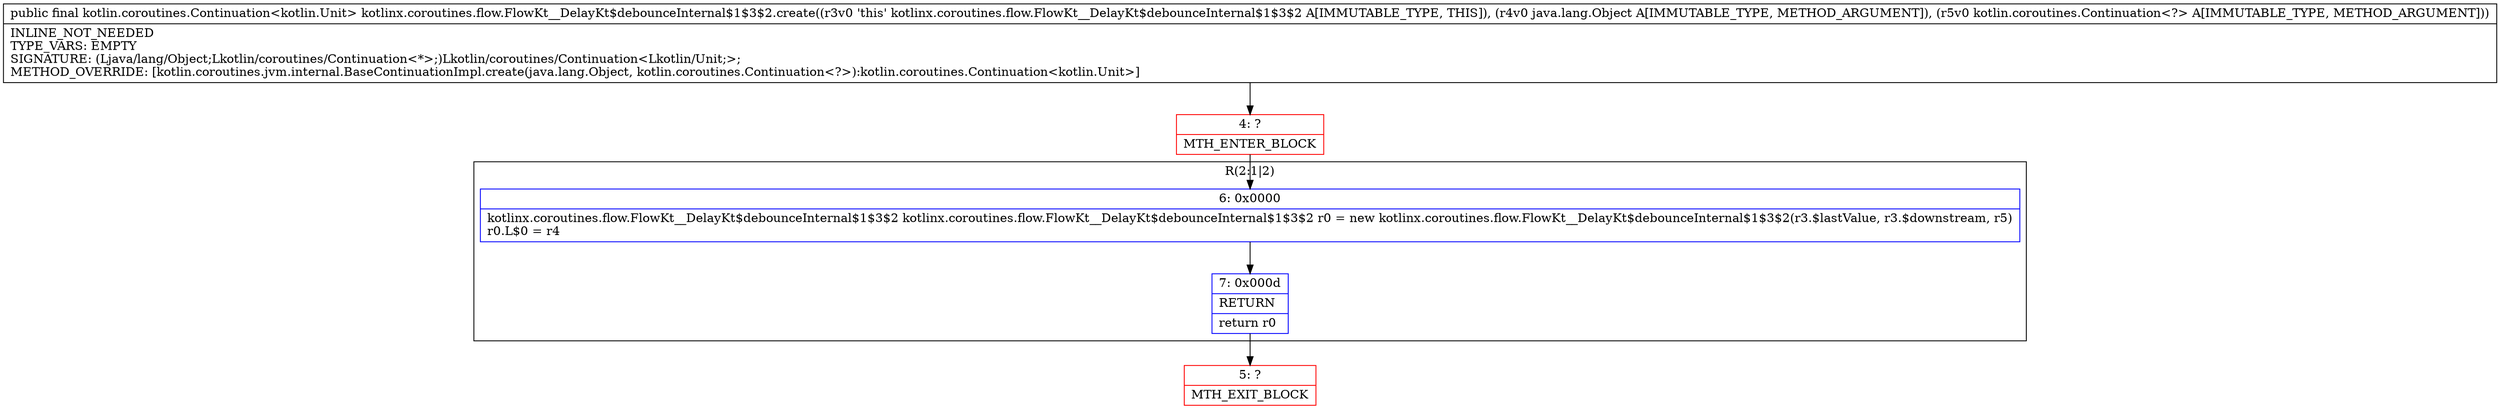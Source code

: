digraph "CFG forkotlinx.coroutines.flow.FlowKt__DelayKt$debounceInternal$1$3$2.create(Ljava\/lang\/Object;Lkotlin\/coroutines\/Continuation;)Lkotlin\/coroutines\/Continuation;" {
subgraph cluster_Region_1911460951 {
label = "R(2:1|2)";
node [shape=record,color=blue];
Node_6 [shape=record,label="{6\:\ 0x0000|kotlinx.coroutines.flow.FlowKt__DelayKt$debounceInternal$1$3$2 kotlinx.coroutines.flow.FlowKt__DelayKt$debounceInternal$1$3$2 r0 = new kotlinx.coroutines.flow.FlowKt__DelayKt$debounceInternal$1$3$2(r3.$lastValue, r3.$downstream, r5)\lr0.L$0 = r4\l}"];
Node_7 [shape=record,label="{7\:\ 0x000d|RETURN\l|return r0\l}"];
}
Node_4 [shape=record,color=red,label="{4\:\ ?|MTH_ENTER_BLOCK\l}"];
Node_5 [shape=record,color=red,label="{5\:\ ?|MTH_EXIT_BLOCK\l}"];
MethodNode[shape=record,label="{public final kotlin.coroutines.Continuation\<kotlin.Unit\> kotlinx.coroutines.flow.FlowKt__DelayKt$debounceInternal$1$3$2.create((r3v0 'this' kotlinx.coroutines.flow.FlowKt__DelayKt$debounceInternal$1$3$2 A[IMMUTABLE_TYPE, THIS]), (r4v0 java.lang.Object A[IMMUTABLE_TYPE, METHOD_ARGUMENT]), (r5v0 kotlin.coroutines.Continuation\<?\> A[IMMUTABLE_TYPE, METHOD_ARGUMENT]))  | INLINE_NOT_NEEDED\lTYPE_VARS: EMPTY\lSIGNATURE: (Ljava\/lang\/Object;Lkotlin\/coroutines\/Continuation\<*\>;)Lkotlin\/coroutines\/Continuation\<Lkotlin\/Unit;\>;\lMETHOD_OVERRIDE: [kotlin.coroutines.jvm.internal.BaseContinuationImpl.create(java.lang.Object, kotlin.coroutines.Continuation\<?\>):kotlin.coroutines.Continuation\<kotlin.Unit\>]\l}"];
MethodNode -> Node_4;Node_6 -> Node_7;
Node_7 -> Node_5;
Node_4 -> Node_6;
}

